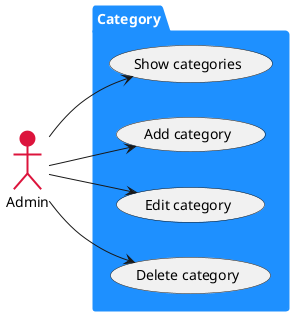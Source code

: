 @startuml
left to right direction
actor Admin as admin #crimson;line:crimson;line.bold;text:black

package Category #dodgerblue;line:dodgerblue;line.bold;text:white {
  usecase "Show categories" as showCategories
  usecase "Add category" as addCategory
  usecase "Edit category" as editCategory
  usecase "Delete category" as deleteCategory
}

admin --> showCategories
admin --> addCategory
admin --> editCategory
admin --> deleteCategory
@enduml
